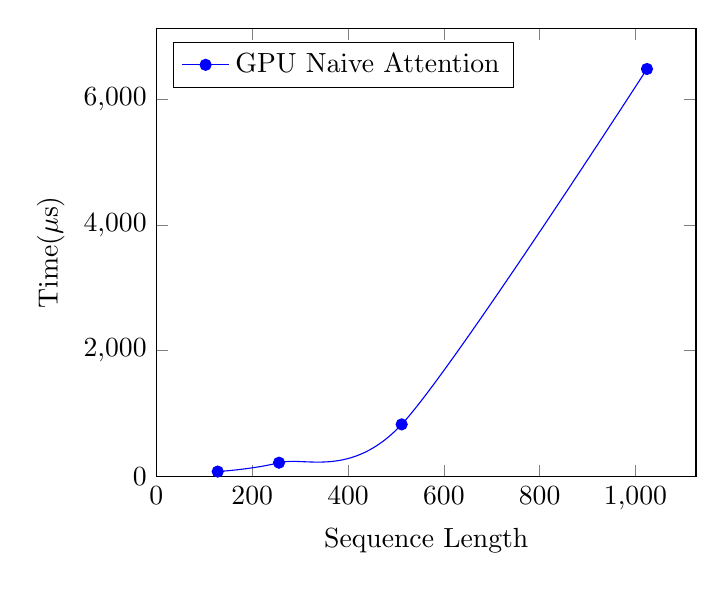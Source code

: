 \begin{tikzpicture}
\begin{axis}[
legend style={cells={anchor=west}, legend pos=north west , legend columns=1},
    xlabel= Sequence Length,
    ylabel= Time($\mu$s),
    xmin=0,
    ymin=1, 
            ]
% \addplot[smooth,mark=*,red] plot coordinates {
%     (1,1.153)
%     (2,2.306)
%     (4,4.433)
%     (8,8.518)
%     (16,6.298)
% };
% \addlegendentry{CPU Naive Attention}

\addplot[smooth,mark=*,blue] plot coordinates {
    (128,79.872)
    (256,220.864)
    (512,829.6)
    (1024,6475.776)
};
\addlegendentry{GPU Naive Attention}


% \addplot[smooth,mark=triangle,red] plot coordinates {
%     (1,2.427)
%     (2,3.129)
%     (4,3.476)
%     (8,3.237)
%     (16,1.564)
% };
% \addlegendentry{CPU Sparse Attention}

\end{axis}
    \end{tikzpicture}